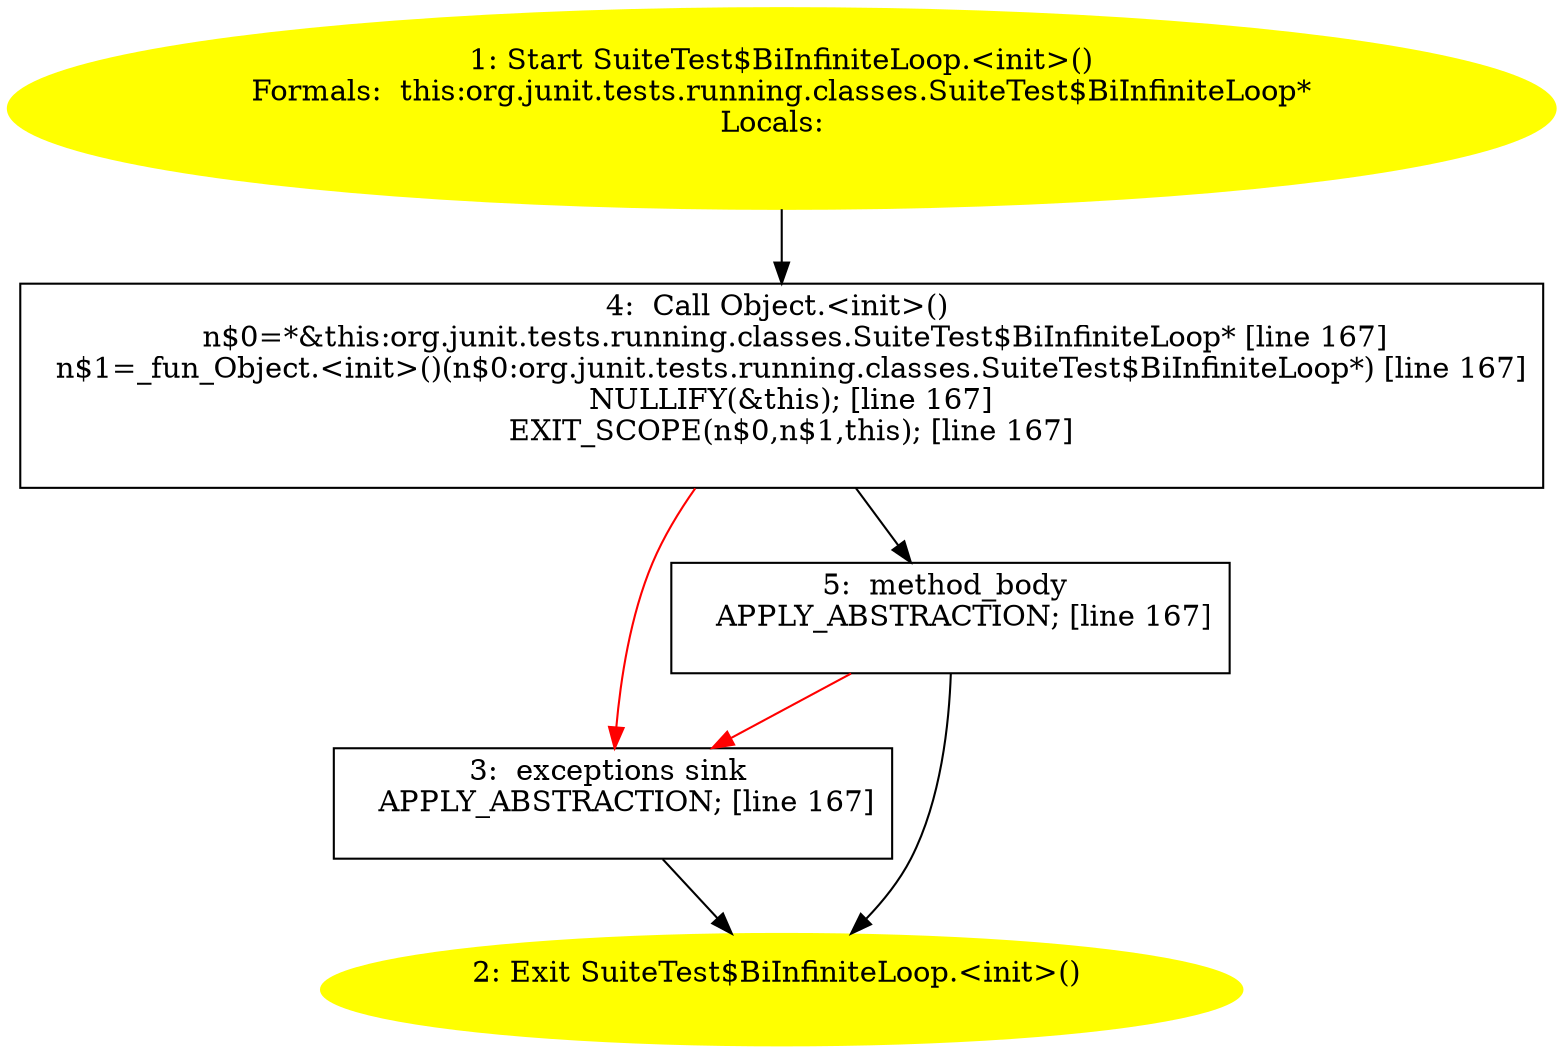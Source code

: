 /* @generated */
digraph cfg {
"org.junit.tests.running.classes.SuiteTest$BiInfiniteLoop.<init>().1391b196c31ecbc266ff069f5fa56131_1" [label="1: Start SuiteTest$BiInfiniteLoop.<init>()\nFormals:  this:org.junit.tests.running.classes.SuiteTest$BiInfiniteLoop*\nLocals:  \n  " color=yellow style=filled]
	

	 "org.junit.tests.running.classes.SuiteTest$BiInfiniteLoop.<init>().1391b196c31ecbc266ff069f5fa56131_1" -> "org.junit.tests.running.classes.SuiteTest$BiInfiniteLoop.<init>().1391b196c31ecbc266ff069f5fa56131_4" ;
"org.junit.tests.running.classes.SuiteTest$BiInfiniteLoop.<init>().1391b196c31ecbc266ff069f5fa56131_2" [label="2: Exit SuiteTest$BiInfiniteLoop.<init>() \n  " color=yellow style=filled]
	

"org.junit.tests.running.classes.SuiteTest$BiInfiniteLoop.<init>().1391b196c31ecbc266ff069f5fa56131_3" [label="3:  exceptions sink \n   APPLY_ABSTRACTION; [line 167]\n " shape="box"]
	

	 "org.junit.tests.running.classes.SuiteTest$BiInfiniteLoop.<init>().1391b196c31ecbc266ff069f5fa56131_3" -> "org.junit.tests.running.classes.SuiteTest$BiInfiniteLoop.<init>().1391b196c31ecbc266ff069f5fa56131_2" ;
"org.junit.tests.running.classes.SuiteTest$BiInfiniteLoop.<init>().1391b196c31ecbc266ff069f5fa56131_4" [label="4:  Call Object.<init>() \n   n$0=*&this:org.junit.tests.running.classes.SuiteTest$BiInfiniteLoop* [line 167]\n  n$1=_fun_Object.<init>()(n$0:org.junit.tests.running.classes.SuiteTest$BiInfiniteLoop*) [line 167]\n  NULLIFY(&this); [line 167]\n  EXIT_SCOPE(n$0,n$1,this); [line 167]\n " shape="box"]
	

	 "org.junit.tests.running.classes.SuiteTest$BiInfiniteLoop.<init>().1391b196c31ecbc266ff069f5fa56131_4" -> "org.junit.tests.running.classes.SuiteTest$BiInfiniteLoop.<init>().1391b196c31ecbc266ff069f5fa56131_5" ;
	 "org.junit.tests.running.classes.SuiteTest$BiInfiniteLoop.<init>().1391b196c31ecbc266ff069f5fa56131_4" -> "org.junit.tests.running.classes.SuiteTest$BiInfiniteLoop.<init>().1391b196c31ecbc266ff069f5fa56131_3" [color="red" ];
"org.junit.tests.running.classes.SuiteTest$BiInfiniteLoop.<init>().1391b196c31ecbc266ff069f5fa56131_5" [label="5:  method_body \n   APPLY_ABSTRACTION; [line 167]\n " shape="box"]
	

	 "org.junit.tests.running.classes.SuiteTest$BiInfiniteLoop.<init>().1391b196c31ecbc266ff069f5fa56131_5" -> "org.junit.tests.running.classes.SuiteTest$BiInfiniteLoop.<init>().1391b196c31ecbc266ff069f5fa56131_2" ;
	 "org.junit.tests.running.classes.SuiteTest$BiInfiniteLoop.<init>().1391b196c31ecbc266ff069f5fa56131_5" -> "org.junit.tests.running.classes.SuiteTest$BiInfiniteLoop.<init>().1391b196c31ecbc266ff069f5fa56131_3" [color="red" ];
}
